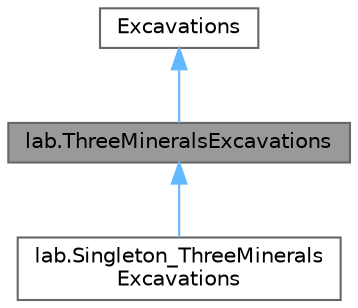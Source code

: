 digraph "lab.ThreeMineralsExcavations"
{
 // LATEX_PDF_SIZE
  bgcolor="transparent";
  edge [fontname=Helvetica,fontsize=10,labelfontname=Helvetica,labelfontsize=10];
  node [fontname=Helvetica,fontsize=10,shape=box,height=0.2,width=0.4];
  Node1 [label="lab.ThreeMineralsExcavations",height=0.2,width=0.4,color="gray40", fillcolor="grey60", style="filled", fontcolor="black",tooltip="раскопки добывшие 3 ископаемого"];
  Node2 -> Node1 [dir="back",color="steelblue1",style="solid"];
  Node2 [label="Excavations",height=0.2,width=0.4,color="gray40", fillcolor="white", style="filled",URL="$classlab_1_1_excavations.html",tooltip="Раскопки"];
  Node1 -> Node3 [dir="back",color="steelblue1",style="solid"];
  Node3 [label="lab.Singleton_ThreeMinerals\lExcavations",height=0.2,width=0.4,color="gray40", fillcolor="white", style="filled",URL="$classlab_1_1_singleton___three_minerals_excavations.html",tooltip="одиночка для раскпок с тремя ископаемыми"];
}
